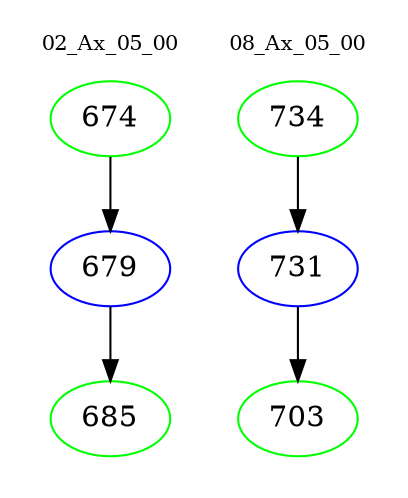 digraph{
subgraph cluster_0 {
color = white
label = "02_Ax_05_00";
fontsize=10;
T0_674 [label="674", color="green"]
T0_674 -> T0_679 [color="black"]
T0_679 [label="679", color="blue"]
T0_679 -> T0_685 [color="black"]
T0_685 [label="685", color="green"]
}
subgraph cluster_1 {
color = white
label = "08_Ax_05_00";
fontsize=10;
T1_734 [label="734", color="green"]
T1_734 -> T1_731 [color="black"]
T1_731 [label="731", color="blue"]
T1_731 -> T1_703 [color="black"]
T1_703 [label="703", color="green"]
}
}
